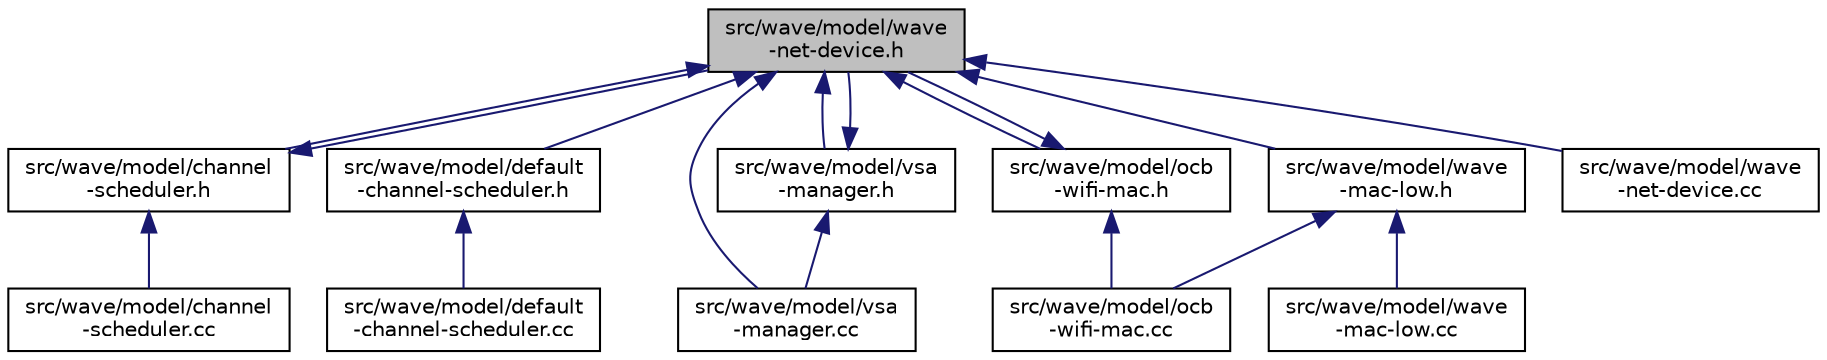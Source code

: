 digraph "src/wave/model/wave-net-device.h"
{
 // LATEX_PDF_SIZE
  edge [fontname="Helvetica",fontsize="10",labelfontname="Helvetica",labelfontsize="10"];
  node [fontname="Helvetica",fontsize="10",shape=record];
  Node1 [label="src/wave/model/wave\l-net-device.h",height=0.2,width=0.4,color="black", fillcolor="grey75", style="filled", fontcolor="black",tooltip=" "];
  Node1 -> Node2 [dir="back",color="midnightblue",fontsize="10",style="solid",fontname="Helvetica"];
  Node2 [label="src/wave/model/channel\l-scheduler.h",height=0.2,width=0.4,color="black", fillcolor="white", style="filled",URL="$channel-scheduler_8h.html",tooltip=" "];
  Node2 -> Node3 [dir="back",color="midnightblue",fontsize="10",style="solid",fontname="Helvetica"];
  Node3 [label="src/wave/model/channel\l-scheduler.cc",height=0.2,width=0.4,color="black", fillcolor="white", style="filled",URL="$channel-scheduler_8cc.html",tooltip=" "];
  Node2 -> Node1 [dir="back",color="midnightblue",fontsize="10",style="solid",fontname="Helvetica"];
  Node1 -> Node4 [dir="back",color="midnightblue",fontsize="10",style="solid",fontname="Helvetica"];
  Node4 [label="src/wave/model/default\l-channel-scheduler.h",height=0.2,width=0.4,color="black", fillcolor="white", style="filled",URL="$default-channel-scheduler_8h.html",tooltip=" "];
  Node4 -> Node5 [dir="back",color="midnightblue",fontsize="10",style="solid",fontname="Helvetica"];
  Node5 [label="src/wave/model/default\l-channel-scheduler.cc",height=0.2,width=0.4,color="black", fillcolor="white", style="filled",URL="$default-channel-scheduler_8cc.html",tooltip=" "];
  Node1 -> Node6 [dir="back",color="midnightblue",fontsize="10",style="solid",fontname="Helvetica"];
  Node6 [label="src/wave/model/ocb\l-wifi-mac.h",height=0.2,width=0.4,color="black", fillcolor="white", style="filled",URL="$ocb-wifi-mac_8h.html",tooltip=" "];
  Node6 -> Node7 [dir="back",color="midnightblue",fontsize="10",style="solid",fontname="Helvetica"];
  Node7 [label="src/wave/model/ocb\l-wifi-mac.cc",height=0.2,width=0.4,color="black", fillcolor="white", style="filled",URL="$ocb-wifi-mac_8cc.html",tooltip=" "];
  Node6 -> Node1 [dir="back",color="midnightblue",fontsize="10",style="solid",fontname="Helvetica"];
  Node1 -> Node8 [dir="back",color="midnightblue",fontsize="10",style="solid",fontname="Helvetica"];
  Node8 [label="src/wave/model/vsa\l-manager.cc",height=0.2,width=0.4,color="black", fillcolor="white", style="filled",URL="$vsa-manager_8cc.html",tooltip=" "];
  Node1 -> Node9 [dir="back",color="midnightblue",fontsize="10",style="solid",fontname="Helvetica"];
  Node9 [label="src/wave/model/vsa\l-manager.h",height=0.2,width=0.4,color="black", fillcolor="white", style="filled",URL="$vsa-manager_8h.html",tooltip=" "];
  Node9 -> Node8 [dir="back",color="midnightblue",fontsize="10",style="solid",fontname="Helvetica"];
  Node9 -> Node1 [dir="back",color="midnightblue",fontsize="10",style="solid",fontname="Helvetica"];
  Node1 -> Node10 [dir="back",color="midnightblue",fontsize="10",style="solid",fontname="Helvetica"];
  Node10 [label="src/wave/model/wave\l-mac-low.h",height=0.2,width=0.4,color="black", fillcolor="white", style="filled",URL="$wave-mac-low_8h.html",tooltip=" "];
  Node10 -> Node7 [dir="back",color="midnightblue",fontsize="10",style="solid",fontname="Helvetica"];
  Node10 -> Node11 [dir="back",color="midnightblue",fontsize="10",style="solid",fontname="Helvetica"];
  Node11 [label="src/wave/model/wave\l-mac-low.cc",height=0.2,width=0.4,color="black", fillcolor="white", style="filled",URL="$wave-mac-low_8cc.html",tooltip=" "];
  Node1 -> Node12 [dir="back",color="midnightblue",fontsize="10",style="solid",fontname="Helvetica"];
  Node12 [label="src/wave/model/wave\l-net-device.cc",height=0.2,width=0.4,color="black", fillcolor="white", style="filled",URL="$wave-net-device_8cc.html",tooltip=" "];
}
